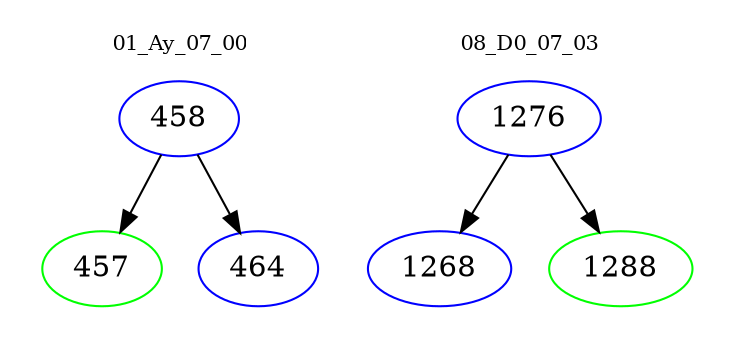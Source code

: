 digraph{
subgraph cluster_0 {
color = white
label = "01_Ay_07_00";
fontsize=10;
T0_458 [label="458", color="blue"]
T0_458 -> T0_457 [color="black"]
T0_457 [label="457", color="green"]
T0_458 -> T0_464 [color="black"]
T0_464 [label="464", color="blue"]
}
subgraph cluster_1 {
color = white
label = "08_D0_07_03";
fontsize=10;
T1_1276 [label="1276", color="blue"]
T1_1276 -> T1_1268 [color="black"]
T1_1268 [label="1268", color="blue"]
T1_1276 -> T1_1288 [color="black"]
T1_1288 [label="1288", color="green"]
}
}
